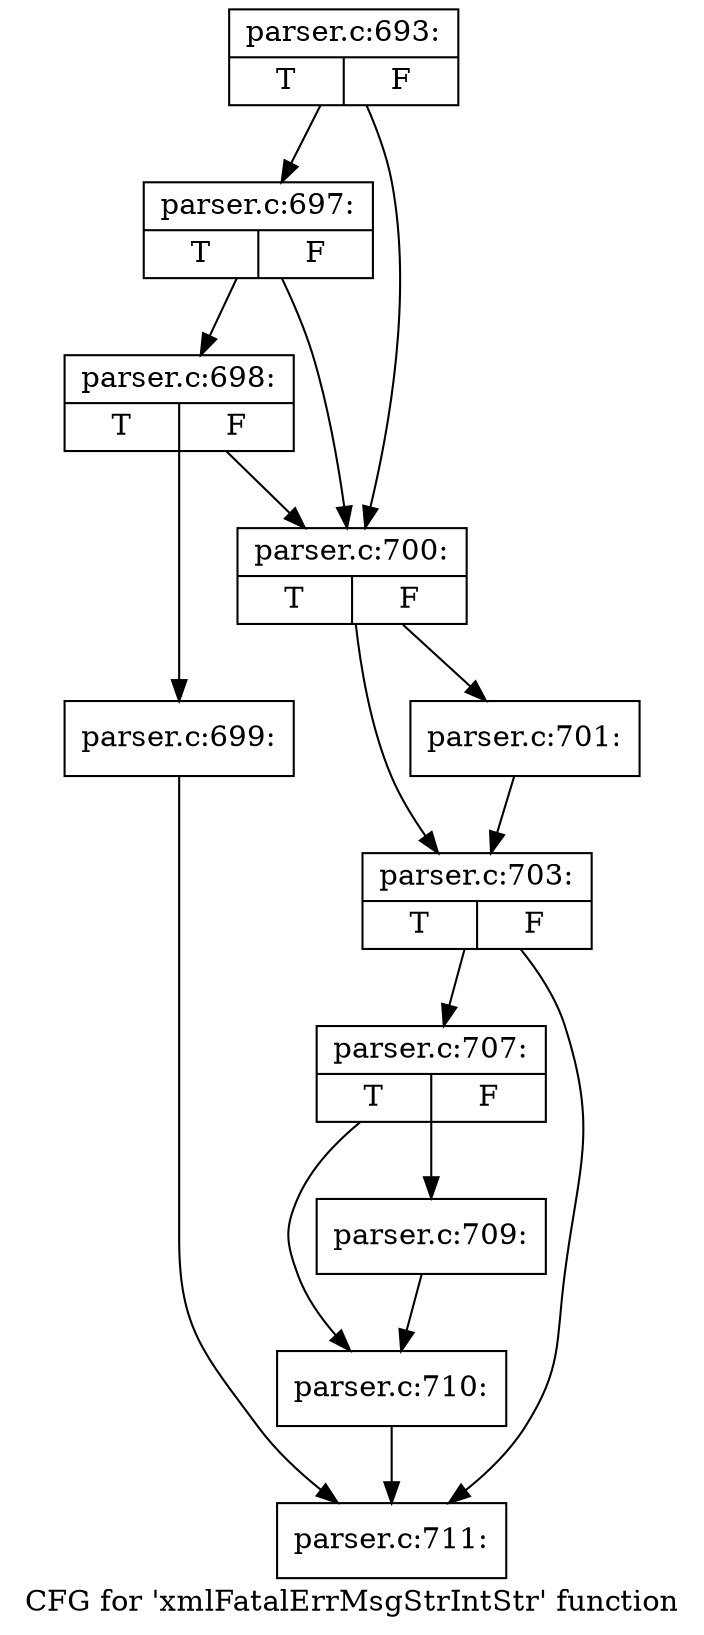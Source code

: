 digraph "CFG for 'xmlFatalErrMsgStrIntStr' function" {
	label="CFG for 'xmlFatalErrMsgStrIntStr' function";

	Node0x4d0e860 [shape=record,label="{parser.c:693:|{<s0>T|<s1>F}}"];
	Node0x4d0e860 -> Node0x4d13a90;
	Node0x4d0e860 -> Node0x4d139c0;
	Node0x4d13a90 [shape=record,label="{parser.c:697:|{<s0>T|<s1>F}}"];
	Node0x4d13a90 -> Node0x4d13a10;
	Node0x4d13a90 -> Node0x4d139c0;
	Node0x4d13a10 [shape=record,label="{parser.c:698:|{<s0>T|<s1>F}}"];
	Node0x4d13a10 -> Node0x4d13970;
	Node0x4d13a10 -> Node0x4d139c0;
	Node0x4d13970 [shape=record,label="{parser.c:699:}"];
	Node0x4d13970 -> Node0x4d157f0;
	Node0x4d139c0 [shape=record,label="{parser.c:700:|{<s0>T|<s1>F}}"];
	Node0x4d139c0 -> Node0x4d14570;
	Node0x4d139c0 -> Node0x4d145c0;
	Node0x4d14570 [shape=record,label="{parser.c:701:}"];
	Node0x4d14570 -> Node0x4d145c0;
	Node0x4d145c0 [shape=record,label="{parser.c:703:|{<s0>T|<s1>F}}"];
	Node0x4d145c0 -> Node0x4d14c10;
	Node0x4d145c0 -> Node0x4d157f0;
	Node0x4d14c10 [shape=record,label="{parser.c:707:|{<s0>T|<s1>F}}"];
	Node0x4d14c10 -> Node0x4d15ee0;
	Node0x4d14c10 -> Node0x4d15f30;
	Node0x4d15ee0 [shape=record,label="{parser.c:709:}"];
	Node0x4d15ee0 -> Node0x4d15f30;
	Node0x4d15f30 [shape=record,label="{parser.c:710:}"];
	Node0x4d15f30 -> Node0x4d157f0;
	Node0x4d157f0 [shape=record,label="{parser.c:711:}"];
}
